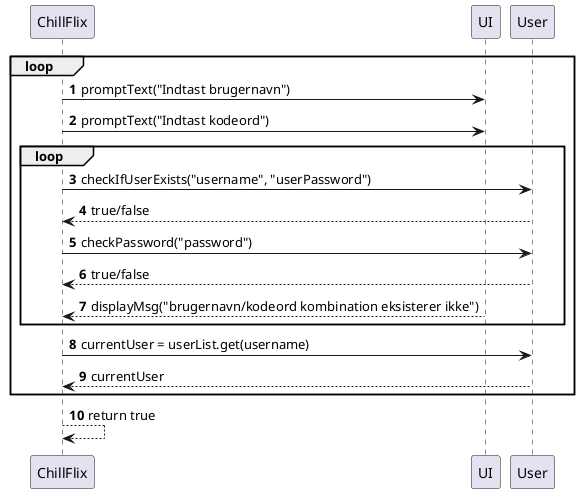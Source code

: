 @startuml
'https://plantuml.com/sequence-diagram

autonumber

participant ChillFlix
participant UI
participant User

loop
ChillFlix -> UI: promptText("Indtast brugernavn")
ChillFlix -> UI: promptText("Indtast kodeord")
loop
ChillFlix -> User: checkIfUserExists("username", "userPassword")
User --> ChillFlix: true/false
ChillFlix -> User: checkPassword("password")
User --> ChillFlix: true/false
ChillFlix <-- UI: displayMsg("brugernavn/kodeord kombination eksisterer ikke")
end
ChillFlix -> User: currentUser = userList.get(username)
ChillFlix <-- User: currentUser
end
ChillFlix --> ChillFlix: return true


@enduml
